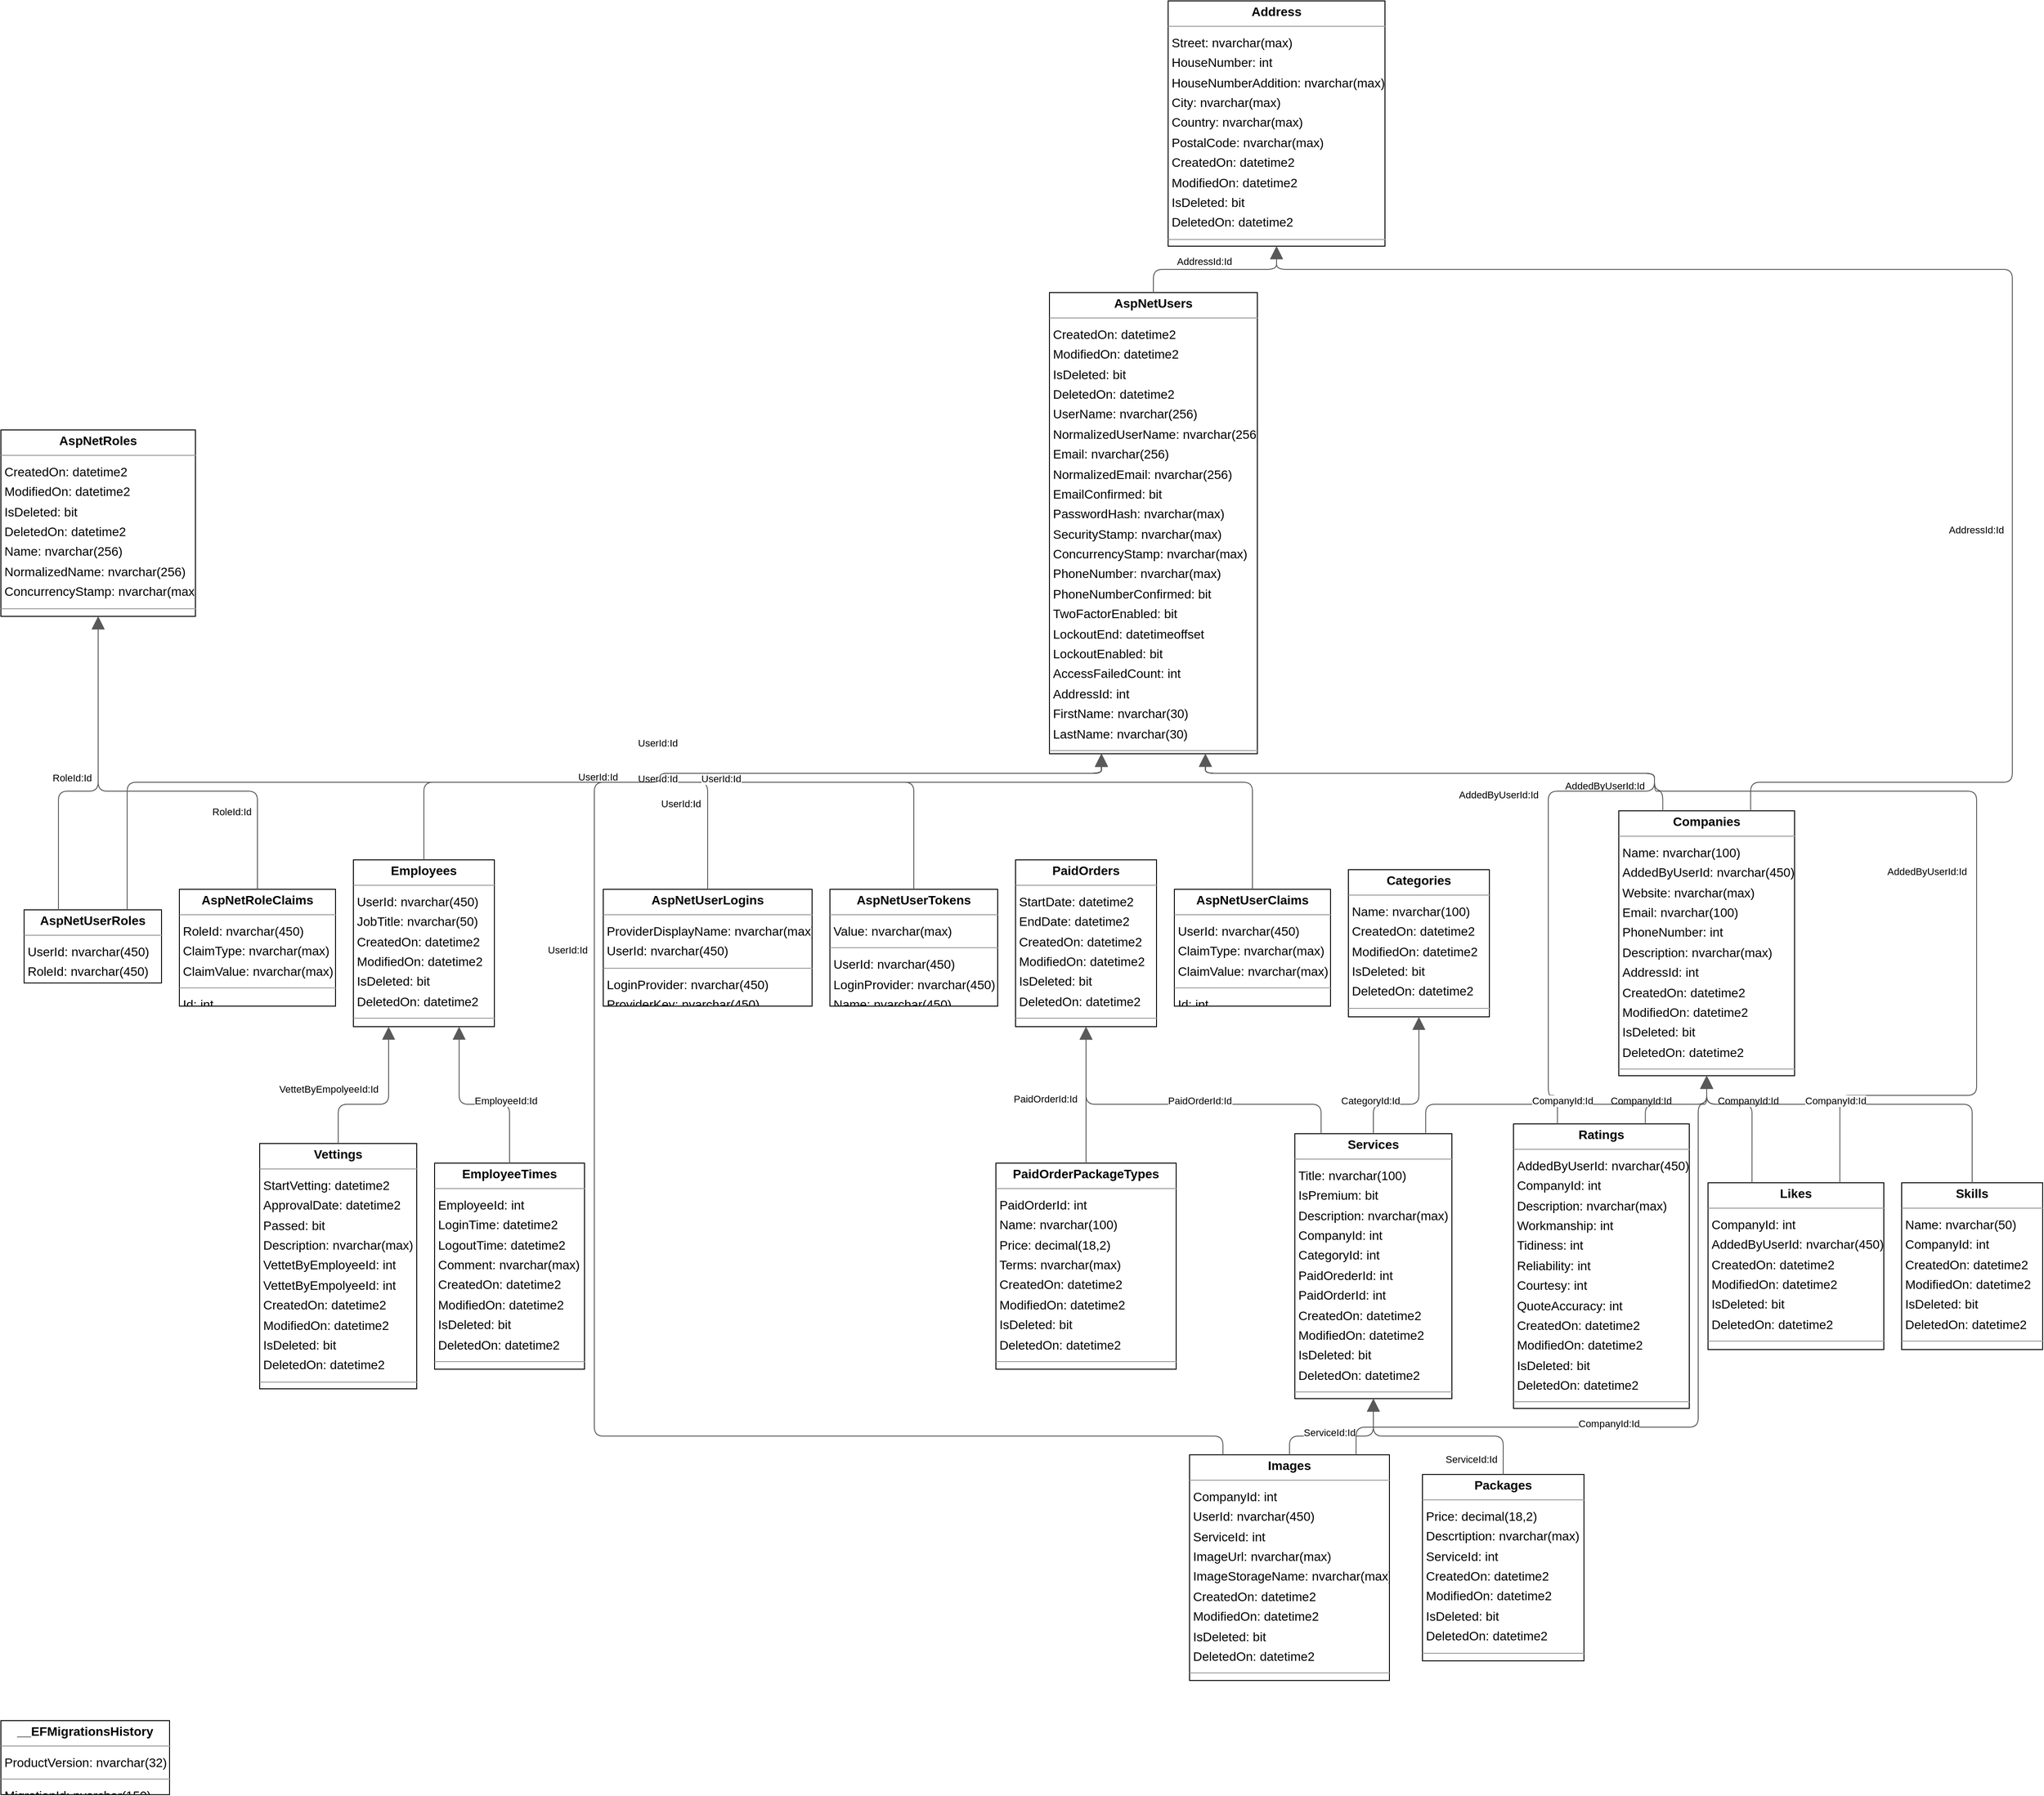 <mxGraphModel dx="0" dy="0" grid="1" gridSize="10" guides="1" tooltips="1" connect="1" arrows="1" fold="1" page="0" pageScale="1" background="none" math="0" shadow="0">
  <root>
    <mxCell id="0" />
    <mxCell id="1" parent="0" />
    <mxCell id="node13" parent="1" vertex="1" value="&lt;p style=&quot;margin:0px;margin-top:4px;text-align:center;&quot;&gt;&lt;b&gt;Address&lt;/b&gt;&lt;/p&gt;&lt;hr size=&quot;1&quot;/&gt;&lt;p style=&quot;margin:0 0 0 4px;line-height:1.6;&quot;&gt; Street: nvarchar(max)&lt;br/&gt; HouseNumber: int&lt;br/&gt; HouseNumberAddition: nvarchar(max)&lt;br/&gt; City: nvarchar(max)&lt;br/&gt; Country: nvarchar(max)&lt;br/&gt; PostalCode: nvarchar(max)&lt;br/&gt; CreatedOn: datetime2&lt;br/&gt; ModifiedOn: datetime2&lt;br/&gt; IsDeleted: bit&lt;br/&gt; DeletedOn: datetime2&lt;/p&gt;&lt;hr size=&quot;1&quot;/&gt;&lt;p style=&quot;margin:0 0 0 4px;line-height:1.6;&quot;&gt; Id: int&lt;/p&gt;" style="verticalAlign=top;align=left;overflow=fill;fontSize=14;fontFamily=Helvetica;html=1;rounded=0;shadow=0;comic=0;labelBackgroundColor=none;strokeWidth=1;">
      <mxGeometry x="1186" y="-259" width="243" height="275" as="geometry" />
    </mxCell>
    <mxCell id="node16" parent="1" vertex="1" value="&lt;p style=&quot;margin:0px;margin-top:4px;text-align:center;&quot;&gt;&lt;b&gt;AspNetRoleClaims&lt;/b&gt;&lt;/p&gt;&lt;hr size=&quot;1&quot;/&gt;&lt;p style=&quot;margin:0 0 0 4px;line-height:1.6;&quot;&gt; RoleId: nvarchar(450)&lt;br/&gt; ClaimType: nvarchar(max)&lt;br/&gt; ClaimValue: nvarchar(max)&lt;/p&gt;&lt;hr size=&quot;1&quot;/&gt;&lt;p style=&quot;margin:0 0 0 4px;line-height:1.6;&quot;&gt; Id: int&lt;/p&gt;" style="verticalAlign=top;align=left;overflow=fill;fontSize=14;fontFamily=Helvetica;html=1;rounded=0;shadow=0;comic=0;labelBackgroundColor=none;strokeWidth=1;">
      <mxGeometry x="78" y="737" width="175" height="131" as="geometry" />
    </mxCell>
    <mxCell id="node2" parent="1" vertex="1" value="&lt;p style=&quot;margin:0px;margin-top:4px;text-align:center;&quot;&gt;&lt;b&gt;AspNetRoles&lt;/b&gt;&lt;/p&gt;&lt;hr size=&quot;1&quot;/&gt;&lt;p style=&quot;margin:0 0 0 4px;line-height:1.6;&quot;&gt; CreatedOn: datetime2&lt;br/&gt; ModifiedOn: datetime2&lt;br/&gt; IsDeleted: bit&lt;br/&gt; DeletedOn: datetime2&lt;br/&gt; Name: nvarchar(256)&lt;br/&gt; NormalizedName: nvarchar(256)&lt;br/&gt; ConcurrencyStamp: nvarchar(max)&lt;/p&gt;&lt;hr size=&quot;1&quot;/&gt;&lt;p style=&quot;margin:0 0 0 4px;line-height:1.6;&quot;&gt; Id: nvarchar(450)&lt;/p&gt;" style="verticalAlign=top;align=left;overflow=fill;fontSize=14;fontFamily=Helvetica;html=1;rounded=0;shadow=0;comic=0;labelBackgroundColor=none;strokeWidth=1;">
      <mxGeometry x="-122" y="222" width="218" height="209" as="geometry" />
    </mxCell>
    <mxCell id="node17" parent="1" vertex="1" value="&lt;p style=&quot;margin:0px;margin-top:4px;text-align:center;&quot;&gt;&lt;b&gt;AspNetUserClaims&lt;/b&gt;&lt;/p&gt;&lt;hr size=&quot;1&quot;/&gt;&lt;p style=&quot;margin:0 0 0 4px;line-height:1.6;&quot;&gt; UserId: nvarchar(450)&lt;br/&gt; ClaimType: nvarchar(max)&lt;br/&gt; ClaimValue: nvarchar(max)&lt;/p&gt;&lt;hr size=&quot;1&quot;/&gt;&lt;p style=&quot;margin:0 0 0 4px;line-height:1.6;&quot;&gt; Id: int&lt;/p&gt;" style="verticalAlign=top;align=left;overflow=fill;fontSize=14;fontFamily=Helvetica;html=1;rounded=0;shadow=0;comic=0;labelBackgroundColor=none;strokeWidth=1;">
      <mxGeometry x="1193" y="737" width="175" height="131" as="geometry" />
    </mxCell>
    <mxCell id="node20" parent="1" vertex="1" value="&lt;p style=&quot;margin:0px;margin-top:4px;text-align:center;&quot;&gt;&lt;b&gt;AspNetUserLogins&lt;/b&gt;&lt;/p&gt;&lt;hr size=&quot;1&quot;/&gt;&lt;p style=&quot;margin:0 0 0 4px;line-height:1.6;&quot;&gt; ProviderDisplayName: nvarchar(max)&lt;br/&gt; UserId: nvarchar(450)&lt;/p&gt;&lt;hr size=&quot;1&quot;/&gt;&lt;p style=&quot;margin:0 0 0 4px;line-height:1.6;&quot;&gt; LoginProvider: nvarchar(450)&lt;br/&gt; ProviderKey: nvarchar(450)&lt;/p&gt;" style="verticalAlign=top;align=left;overflow=fill;fontSize=14;fontFamily=Helvetica;html=1;rounded=0;shadow=0;comic=0;labelBackgroundColor=none;strokeWidth=1;">
      <mxGeometry x="553" y="737" width="234" height="131" as="geometry" />
    </mxCell>
    <mxCell id="node11" parent="1" vertex="1" value="&lt;p style=&quot;margin:0px;margin-top:4px;text-align:center;&quot;&gt;&lt;b&gt;AspNetUserRoles&lt;/b&gt;&lt;/p&gt;&lt;hr size=&quot;1&quot;/&gt;&lt;p style=&quot;margin:0 0 0 4px;line-height:1.6;&quot;&gt; UserId: nvarchar(450)&lt;br/&gt; RoleId: nvarchar(450)&lt;/p&gt;" style="verticalAlign=top;align=left;overflow=fill;fontSize=14;fontFamily=Helvetica;html=1;rounded=0;shadow=0;comic=0;labelBackgroundColor=none;strokeWidth=1;">
      <mxGeometry x="-96" y="760" width="154" height="82" as="geometry" />
    </mxCell>
    <mxCell id="node10" parent="1" vertex="1" value="&lt;p style=&quot;margin:0px;margin-top:4px;text-align:center;&quot;&gt;&lt;b&gt;AspNetUserTokens&lt;/b&gt;&lt;/p&gt;&lt;hr size=&quot;1&quot;/&gt;&lt;p style=&quot;margin:0 0 0 4px;line-height:1.6;&quot;&gt; Value: nvarchar(max)&lt;/p&gt;&lt;hr size=&quot;1&quot;/&gt;&lt;p style=&quot;margin:0 0 0 4px;line-height:1.6;&quot;&gt; UserId: nvarchar(450)&lt;br/&gt; LoginProvider: nvarchar(450)&lt;br/&gt; Name: nvarchar(450)&lt;/p&gt;" style="verticalAlign=top;align=left;overflow=fill;fontSize=14;fontFamily=Helvetica;html=1;rounded=0;shadow=0;comic=0;labelBackgroundColor=none;strokeWidth=1;">
      <mxGeometry x="807" y="737" width="188" height="131" as="geometry" />
    </mxCell>
    <mxCell id="node8" parent="1" vertex="1" value="&lt;p style=&quot;margin:0px;margin-top:4px;text-align:center;&quot;&gt;&lt;b&gt;AspNetUsers&lt;/b&gt;&lt;/p&gt;&lt;hr size=&quot;1&quot;/&gt;&lt;p style=&quot;margin:0 0 0 4px;line-height:1.6;&quot;&gt; CreatedOn: datetime2&lt;br/&gt; ModifiedOn: datetime2&lt;br/&gt; IsDeleted: bit&lt;br/&gt; DeletedOn: datetime2&lt;br/&gt; UserName: nvarchar(256)&lt;br/&gt; NormalizedUserName: nvarchar(256)&lt;br/&gt; Email: nvarchar(256)&lt;br/&gt; NormalizedEmail: nvarchar(256)&lt;br/&gt; EmailConfirmed: bit&lt;br/&gt; PasswordHash: nvarchar(max)&lt;br/&gt; SecurityStamp: nvarchar(max)&lt;br/&gt; ConcurrencyStamp: nvarchar(max)&lt;br/&gt; PhoneNumber: nvarchar(max)&lt;br/&gt; PhoneNumberConfirmed: bit&lt;br/&gt; TwoFactorEnabled: bit&lt;br/&gt; LockoutEnd: datetimeoffset&lt;br/&gt; LockoutEnabled: bit&lt;br/&gt; AccessFailedCount: int&lt;br/&gt; AddressId: int&lt;br/&gt; FirstName: nvarchar(30)&lt;br/&gt; LastName: nvarchar(30)&lt;/p&gt;&lt;hr size=&quot;1&quot;/&gt;&lt;p style=&quot;margin:0 0 0 4px;line-height:1.6;&quot;&gt; Id: nvarchar(450)&lt;/p&gt;" style="verticalAlign=top;align=left;overflow=fill;fontSize=14;fontFamily=Helvetica;html=1;rounded=0;shadow=0;comic=0;labelBackgroundColor=none;strokeWidth=1;">
      <mxGeometry x="1053" y="68" width="233" height="517" as="geometry" />
    </mxCell>
    <mxCell id="node1" parent="1" vertex="1" value="&lt;p style=&quot;margin:0px;margin-top:4px;text-align:center;&quot;&gt;&lt;b&gt;Categories&lt;/b&gt;&lt;/p&gt;&lt;hr size=&quot;1&quot;/&gt;&lt;p style=&quot;margin:0 0 0 4px;line-height:1.6;&quot;&gt; Name: nvarchar(100)&lt;br/&gt; CreatedOn: datetime2&lt;br/&gt; ModifiedOn: datetime2&lt;br/&gt; IsDeleted: bit&lt;br/&gt; DeletedOn: datetime2&lt;/p&gt;&lt;hr size=&quot;1&quot;/&gt;&lt;p style=&quot;margin:0 0 0 4px;line-height:1.6;&quot;&gt; Id: int&lt;/p&gt;" style="verticalAlign=top;align=left;overflow=fill;fontSize=14;fontFamily=Helvetica;html=1;rounded=0;shadow=0;comic=0;labelBackgroundColor=none;strokeWidth=1;">
      <mxGeometry x="1388" y="715" width="158" height="165" as="geometry" />
    </mxCell>
    <mxCell id="node3" parent="1" vertex="1" value="&lt;p style=&quot;margin:0px;margin-top:4px;text-align:center;&quot;&gt;&lt;b&gt;Companies&lt;/b&gt;&lt;/p&gt;&lt;hr size=&quot;1&quot;/&gt;&lt;p style=&quot;margin:0 0 0 4px;line-height:1.6;&quot;&gt; Name: nvarchar(100)&lt;br/&gt; AddedByUserId: nvarchar(450)&lt;br/&gt; Website: nvarchar(max)&lt;br/&gt; Email: nvarchar(100)&lt;br/&gt; PhoneNumber: int&lt;br/&gt; Description: nvarchar(max)&lt;br/&gt; AddressId: int&lt;br/&gt; CreatedOn: datetime2&lt;br/&gt; ModifiedOn: datetime2&lt;br/&gt; IsDeleted: bit&lt;br/&gt; DeletedOn: datetime2&lt;/p&gt;&lt;hr size=&quot;1&quot;/&gt;&lt;p style=&quot;margin:0 0 0 4px;line-height:1.6;&quot;&gt; Id: int&lt;/p&gt;" style="verticalAlign=top;align=left;overflow=fill;fontSize=14;fontFamily=Helvetica;html=1;rounded=0;shadow=0;comic=0;labelBackgroundColor=none;strokeWidth=1;">
      <mxGeometry x="1691" y="649" width="197" height="297" as="geometry" />
    </mxCell>
    <mxCell id="node7" parent="1" vertex="1" value="&lt;p style=&quot;margin:0px;margin-top:4px;text-align:center;&quot;&gt;&lt;b&gt;EmployeeTimes&lt;/b&gt;&lt;/p&gt;&lt;hr size=&quot;1&quot;/&gt;&lt;p style=&quot;margin:0 0 0 4px;line-height:1.6;&quot;&gt; EmployeeId: int&lt;br/&gt; LoginTime: datetime2&lt;br/&gt; LogoutTime: datetime2&lt;br/&gt; Comment: nvarchar(max)&lt;br/&gt; CreatedOn: datetime2&lt;br/&gt; ModifiedOn: datetime2&lt;br/&gt; IsDeleted: bit&lt;br/&gt; DeletedOn: datetime2&lt;/p&gt;&lt;hr size=&quot;1&quot;/&gt;&lt;p style=&quot;margin:0 0 0 4px;line-height:1.6;&quot;&gt; Id: int&lt;/p&gt;" style="verticalAlign=top;align=left;overflow=fill;fontSize=14;fontFamily=Helvetica;html=1;rounded=0;shadow=0;comic=0;labelBackgroundColor=none;strokeWidth=1;">
      <mxGeometry x="364" y="1044" width="168" height="231" as="geometry" />
    </mxCell>
    <mxCell id="node19" parent="1" vertex="1" value="&lt;p style=&quot;margin:0px;margin-top:4px;text-align:center;&quot;&gt;&lt;b&gt;Employees&lt;/b&gt;&lt;/p&gt;&lt;hr size=&quot;1&quot;/&gt;&lt;p style=&quot;margin:0 0 0 4px;line-height:1.6;&quot;&gt; UserId: nvarchar(450)&lt;br/&gt; JobTitle: nvarchar(50)&lt;br/&gt; CreatedOn: datetime2&lt;br/&gt; ModifiedOn: datetime2&lt;br/&gt; IsDeleted: bit&lt;br/&gt; DeletedOn: datetime2&lt;/p&gt;&lt;hr size=&quot;1&quot;/&gt;&lt;p style=&quot;margin:0 0 0 4px;line-height:1.6;&quot;&gt; Id: int&lt;/p&gt;" style="verticalAlign=top;align=left;overflow=fill;fontSize=14;fontFamily=Helvetica;html=1;rounded=0;shadow=0;comic=0;labelBackgroundColor=none;strokeWidth=1;">
      <mxGeometry x="273" y="704" width="158" height="187" as="geometry" />
    </mxCell>
    <mxCell id="node4" parent="1" vertex="1" value="&lt;p style=&quot;margin:0px;margin-top:4px;text-align:center;&quot;&gt;&lt;b&gt;Images&lt;/b&gt;&lt;/p&gt;&lt;hr size=&quot;1&quot;/&gt;&lt;p style=&quot;margin:0 0 0 4px;line-height:1.6;&quot;&gt; CompanyId: int&lt;br/&gt; UserId: nvarchar(450)&lt;br/&gt; ServiceId: int&lt;br/&gt; ImageUrl: nvarchar(max)&lt;br/&gt; ImageStorageName: nvarchar(max)&lt;br/&gt; CreatedOn: datetime2&lt;br/&gt; ModifiedOn: datetime2&lt;br/&gt; IsDeleted: bit&lt;br/&gt; DeletedOn: datetime2&lt;/p&gt;&lt;hr size=&quot;1&quot;/&gt;&lt;p style=&quot;margin:0 0 0 4px;line-height:1.6;&quot;&gt; Id: int&lt;/p&gt;" style="verticalAlign=top;align=left;overflow=fill;fontSize=14;fontFamily=Helvetica;html=1;rounded=0;shadow=0;comic=0;labelBackgroundColor=none;strokeWidth=1;">
      <mxGeometry x="1210" y="1371" width="224" height="253" as="geometry" />
    </mxCell>
    <mxCell id="node0" parent="1" vertex="1" value="&lt;p style=&quot;margin:0px;margin-top:4px;text-align:center;&quot;&gt;&lt;b&gt;Likes&lt;/b&gt;&lt;/p&gt;&lt;hr size=&quot;1&quot;/&gt;&lt;p style=&quot;margin:0 0 0 4px;line-height:1.6;&quot;&gt; CompanyId: int&lt;br/&gt; AddedByUserId: nvarchar(450)&lt;br/&gt; CreatedOn: datetime2&lt;br/&gt; ModifiedOn: datetime2&lt;br/&gt; IsDeleted: bit&lt;br/&gt; DeletedOn: datetime2&lt;/p&gt;&lt;hr size=&quot;1&quot;/&gt;&lt;p style=&quot;margin:0 0 0 4px;line-height:1.6;&quot;&gt; Id: int&lt;/p&gt;" style="verticalAlign=top;align=left;overflow=fill;fontSize=14;fontFamily=Helvetica;html=1;rounded=0;shadow=0;comic=0;labelBackgroundColor=none;strokeWidth=1;">
      <mxGeometry x="1791" y="1066" width="197" height="187" as="geometry" />
    </mxCell>
    <mxCell id="node15" parent="1" vertex="1" value="&lt;p style=&quot;margin:0px;margin-top:4px;text-align:center;&quot;&gt;&lt;b&gt;Packages&lt;/b&gt;&lt;/p&gt;&lt;hr size=&quot;1&quot;/&gt;&lt;p style=&quot;margin:0 0 0 4px;line-height:1.6;&quot;&gt; Price: decimal(18,2)&lt;br/&gt; Descrtiption: nvarchar(max)&lt;br/&gt; ServiceId: int&lt;br/&gt; CreatedOn: datetime2&lt;br/&gt; ModifiedOn: datetime2&lt;br/&gt; IsDeleted: bit&lt;br/&gt; DeletedOn: datetime2&lt;/p&gt;&lt;hr size=&quot;1&quot;/&gt;&lt;p style=&quot;margin:0 0 0 4px;line-height:1.6;&quot;&gt; Id: int&lt;/p&gt;" style="verticalAlign=top;align=left;overflow=fill;fontSize=14;fontFamily=Helvetica;html=1;rounded=0;shadow=0;comic=0;labelBackgroundColor=none;strokeWidth=1;">
      <mxGeometry x="1471" y="1393" width="181" height="209" as="geometry" />
    </mxCell>
    <mxCell id="node12" parent="1" vertex="1" value="&lt;p style=&quot;margin:0px;margin-top:4px;text-align:center;&quot;&gt;&lt;b&gt;PaidOrderPackageTypes&lt;/b&gt;&lt;/p&gt;&lt;hr size=&quot;1&quot;/&gt;&lt;p style=&quot;margin:0 0 0 4px;line-height:1.6;&quot;&gt; PaidOrderId: int&lt;br/&gt; Name: nvarchar(100)&lt;br/&gt; Price: decimal(18,2)&lt;br/&gt; Terms: nvarchar(max)&lt;br/&gt; CreatedOn: datetime2&lt;br/&gt; ModifiedOn: datetime2&lt;br/&gt; IsDeleted: bit&lt;br/&gt; DeletedOn: datetime2&lt;/p&gt;&lt;hr size=&quot;1&quot;/&gt;&lt;p style=&quot;margin:0 0 0 4px;line-height:1.6;&quot;&gt; Id: int&lt;/p&gt;" style="verticalAlign=top;align=left;overflow=fill;fontSize=14;fontFamily=Helvetica;html=1;rounded=0;shadow=0;comic=0;labelBackgroundColor=none;strokeWidth=1;">
      <mxGeometry x="993" y="1044" width="202" height="231" as="geometry" />
    </mxCell>
    <mxCell id="node9" parent="1" vertex="1" value="&lt;p style=&quot;margin:0px;margin-top:4px;text-align:center;&quot;&gt;&lt;b&gt;PaidOrders&lt;/b&gt;&lt;/p&gt;&lt;hr size=&quot;1&quot;/&gt;&lt;p style=&quot;margin:0 0 0 4px;line-height:1.6;&quot;&gt; StartDate: datetime2&lt;br/&gt; EndDate: datetime2&lt;br/&gt; CreatedOn: datetime2&lt;br/&gt; ModifiedOn: datetime2&lt;br/&gt; IsDeleted: bit&lt;br/&gt; DeletedOn: datetime2&lt;/p&gt;&lt;hr size=&quot;1&quot;/&gt;&lt;p style=&quot;margin:0 0 0 4px;line-height:1.6;&quot;&gt; Id: int&lt;/p&gt;" style="verticalAlign=top;align=left;overflow=fill;fontSize=14;fontFamily=Helvetica;html=1;rounded=0;shadow=0;comic=0;labelBackgroundColor=none;strokeWidth=1;">
      <mxGeometry x="1015" y="704" width="158" height="187" as="geometry" />
    </mxCell>
    <mxCell id="node21" parent="1" vertex="1" value="&lt;p style=&quot;margin:0px;margin-top:4px;text-align:center;&quot;&gt;&lt;b&gt;Ratings&lt;/b&gt;&lt;/p&gt;&lt;hr size=&quot;1&quot;/&gt;&lt;p style=&quot;margin:0 0 0 4px;line-height:1.6;&quot;&gt; AddedByUserId: nvarchar(450)&lt;br/&gt; CompanyId: int&lt;br/&gt; Description: nvarchar(max)&lt;br/&gt; Workmanship: int&lt;br/&gt; Tidiness: int&lt;br/&gt; Reliability: int&lt;br/&gt; Courtesy: int&lt;br/&gt; QuoteAccuracy: int&lt;br/&gt; CreatedOn: datetime2&lt;br/&gt; ModifiedOn: datetime2&lt;br/&gt; IsDeleted: bit&lt;br/&gt; DeletedOn: datetime2&lt;/p&gt;&lt;hr size=&quot;1&quot;/&gt;&lt;p style=&quot;margin:0 0 0 4px;line-height:1.6;&quot;&gt; Id: int&lt;/p&gt;" style="verticalAlign=top;align=left;overflow=fill;fontSize=14;fontFamily=Helvetica;html=1;rounded=0;shadow=0;comic=0;labelBackgroundColor=none;strokeWidth=1;">
      <mxGeometry x="1573" y="1000" width="197" height="319" as="geometry" />
    </mxCell>
    <mxCell id="node6" parent="1" vertex="1" value="&lt;p style=&quot;margin:0px;margin-top:4px;text-align:center;&quot;&gt;&lt;b&gt;Services&lt;/b&gt;&lt;/p&gt;&lt;hr size=&quot;1&quot;/&gt;&lt;p style=&quot;margin:0 0 0 4px;line-height:1.6;&quot;&gt; Title: nvarchar(100)&lt;br/&gt; IsPremium: bit&lt;br/&gt; Description: nvarchar(max)&lt;br/&gt; CompanyId: int&lt;br/&gt; CategoryId: int&lt;br/&gt; PaidOrederId: int&lt;br/&gt; PaidOrderId: int&lt;br/&gt; CreatedOn: datetime2&lt;br/&gt; ModifiedOn: datetime2&lt;br/&gt; IsDeleted: bit&lt;br/&gt; DeletedOn: datetime2&lt;/p&gt;&lt;hr size=&quot;1&quot;/&gt;&lt;p style=&quot;margin:0 0 0 4px;line-height:1.6;&quot;&gt; Id: int&lt;/p&gt;" style="verticalAlign=top;align=left;overflow=fill;fontSize=14;fontFamily=Helvetica;html=1;rounded=0;shadow=0;comic=0;labelBackgroundColor=none;strokeWidth=1;">
      <mxGeometry x="1328" y="1011" width="176" height="297" as="geometry" />
    </mxCell>
    <mxCell id="node14" parent="1" vertex="1" value="&lt;p style=&quot;margin:0px;margin-top:4px;text-align:center;&quot;&gt;&lt;b&gt;Skills&lt;/b&gt;&lt;/p&gt;&lt;hr size=&quot;1&quot;/&gt;&lt;p style=&quot;margin:0 0 0 4px;line-height:1.6;&quot;&gt; Name: nvarchar(50)&lt;br/&gt; CompanyId: int&lt;br/&gt; CreatedOn: datetime2&lt;br/&gt; ModifiedOn: datetime2&lt;br/&gt; IsDeleted: bit&lt;br/&gt; DeletedOn: datetime2&lt;/p&gt;&lt;hr size=&quot;1&quot;/&gt;&lt;p style=&quot;margin:0 0 0 4px;line-height:1.6;&quot;&gt; Id: int&lt;/p&gt;" style="verticalAlign=top;align=left;overflow=fill;fontSize=14;fontFamily=Helvetica;html=1;rounded=0;shadow=0;comic=0;labelBackgroundColor=none;strokeWidth=1;">
      <mxGeometry x="2008" y="1066" width="158" height="187" as="geometry" />
    </mxCell>
    <mxCell id="node18" parent="1" vertex="1" value="&lt;p style=&quot;margin:0px;margin-top:4px;text-align:center;&quot;&gt;&lt;b&gt;Vettings&lt;/b&gt;&lt;/p&gt;&lt;hr size=&quot;1&quot;/&gt;&lt;p style=&quot;margin:0 0 0 4px;line-height:1.6;&quot;&gt; StartVetting: datetime2&lt;br/&gt; ApprovalDate: datetime2&lt;br/&gt; Passed: bit&lt;br/&gt; Description: nvarchar(max)&lt;br/&gt; VettetByEmployeeId: int&lt;br/&gt; VettetByEmpolyeeId: int&lt;br/&gt; CreatedOn: datetime2&lt;br/&gt; ModifiedOn: datetime2&lt;br/&gt; IsDeleted: bit&lt;br/&gt; DeletedOn: datetime2&lt;/p&gt;&lt;hr size=&quot;1&quot;/&gt;&lt;p style=&quot;margin:0 0 0 4px;line-height:1.6;&quot;&gt; Id: int&lt;/p&gt;" style="verticalAlign=top;align=left;overflow=fill;fontSize=14;fontFamily=Helvetica;html=1;rounded=0;shadow=0;comic=0;labelBackgroundColor=none;strokeWidth=1;">
      <mxGeometry x="168" y="1022" width="176" height="275" as="geometry" />
    </mxCell>
    <mxCell id="node5" parent="1" vertex="1" value="&lt;p style=&quot;margin:0px;margin-top:4px;text-align:center;&quot;&gt;&lt;b&gt;__EFMigrationsHistory&lt;/b&gt;&lt;/p&gt;&lt;hr size=&quot;1&quot;/&gt;&lt;p style=&quot;margin:0 0 0 4px;line-height:1.6;&quot;&gt; ProductVersion: nvarchar(32)&lt;/p&gt;&lt;hr size=&quot;1&quot;/&gt;&lt;p style=&quot;margin:0 0 0 4px;line-height:1.6;&quot;&gt; MigrationId: nvarchar(150)&lt;/p&gt;" style="verticalAlign=top;align=left;overflow=fill;fontSize=14;fontFamily=Helvetica;html=1;rounded=0;shadow=0;comic=0;labelBackgroundColor=none;strokeWidth=1;">
      <mxGeometry x="-122" y="1669" width="189" height="83" as="geometry" />
    </mxCell>
    <mxCell id="edge3" edge="1" value="" parent="1" source="node16" target="node2" style="html=1;rounded=1;edgeStyle=orthogonalEdgeStyle;dashed=0;startArrow=none;endArrow=block;endSize=12;strokeColor=#595959;exitX=0.500;exitY=0.000;exitDx=0;exitDy=0;entryX=0.500;entryY=1.000;entryDx=0;entryDy=0;">
      <mxGeometry width="50" height="50" relative="1" as="geometry">
        <Array as="points">
          <mxPoint x="166" y="627" />
          <mxPoint x="-13" y="627" />
        </Array>
      </mxGeometry>
    </mxCell>
    <mxCell id="label20" parent="edge3" vertex="1" connectable="0" value="RoleId:Id" style="edgeLabel;resizable=0;html=1;align=left;verticalAlign=top;strokeColor=default;">
      <mxGeometry x="113" y="637" as="geometry" />
    </mxCell>
    <mxCell id="edge21" edge="1" value="" parent="1" source="node17" target="node8" style="html=1;rounded=1;edgeStyle=orthogonalEdgeStyle;dashed=0;startArrow=none;endArrow=block;endSize=12;strokeColor=#595959;exitX=0.500;exitY=0.000;exitDx=0;exitDy=0;entryX=0.250;entryY=1.000;entryDx=0;entryDy=0;">
      <mxGeometry width="50" height="50" relative="1" as="geometry">
        <Array as="points">
          <mxPoint x="1281" y="617" />
          <mxPoint x="617" y="617" />
          <mxPoint x="617" y="607" />
          <mxPoint x="1111" y="607" />
        </Array>
      </mxGeometry>
    </mxCell>
    <mxCell id="label128" parent="edge21" vertex="1" connectable="0" value="UserId:Id" style="edgeLabel;resizable=0;html=1;align=left;verticalAlign=top;strokeColor=default;">
      <mxGeometry x="590" y="560" as="geometry" />
    </mxCell>
    <mxCell id="edge10" edge="1" value="" parent="1" source="node20" target="node8" style="html=1;rounded=1;edgeStyle=orthogonalEdgeStyle;dashed=0;startArrow=none;endArrow=block;endSize=12;strokeColor=#595959;exitX=0.500;exitY=0.000;exitDx=0;exitDy=0;entryX=0.250;entryY=1.000;entryDx=0;entryDy=0;">
      <mxGeometry width="50" height="50" relative="1" as="geometry">
        <Array as="points">
          <mxPoint x="670" y="617" />
          <mxPoint x="617" y="617" />
          <mxPoint x="617" y="607" />
          <mxPoint x="1111" y="607" />
        </Array>
      </mxGeometry>
    </mxCell>
    <mxCell id="label62" parent="edge10" vertex="1" connectable="0" value="UserId:Id" style="edgeLabel;resizable=0;html=1;align=left;verticalAlign=top;strokeColor=default;">
      <mxGeometry x="616" y="628" as="geometry" />
    </mxCell>
    <mxCell id="edge19" edge="1" value="" parent="1" source="node11" target="node2" style="html=1;rounded=1;edgeStyle=orthogonalEdgeStyle;dashed=0;startArrow=none;endArrow=block;endSize=12;strokeColor=#595959;exitX=0.250;exitY=0.000;exitDx=0;exitDy=0;entryX=0.500;entryY=1.000;entryDx=0;entryDy=0;">
      <mxGeometry width="50" height="50" relative="1" as="geometry">
        <Array as="points">
          <mxPoint x="-57" y="627" />
          <mxPoint x="-13" y="627" />
        </Array>
      </mxGeometry>
    </mxCell>
    <mxCell id="label116" parent="edge19" vertex="1" connectable="0" value="RoleId:Id" style="edgeLabel;resizable=0;html=1;align=left;verticalAlign=top;strokeColor=default;">
      <mxGeometry x="-66" y="599" as="geometry" />
    </mxCell>
    <mxCell id="edge9" edge="1" value="" parent="1" source="node11" target="node8" style="html=1;rounded=1;edgeStyle=orthogonalEdgeStyle;dashed=0;startArrow=none;endArrow=block;endSize=12;strokeColor=#595959;exitX=0.750;exitY=0.000;exitDx=0;exitDy=0;entryX=0.250;entryY=1.000;entryDx=0;entryDy=0;">
      <mxGeometry width="50" height="50" relative="1" as="geometry">
        <Array as="points">
          <mxPoint x="20" y="617" />
          <mxPoint x="617" y="617" />
          <mxPoint x="617" y="607" />
          <mxPoint x="1111" y="607" />
        </Array>
      </mxGeometry>
    </mxCell>
    <mxCell id="label56" parent="edge9" vertex="1" connectable="0" value="UserId:Id" style="edgeLabel;resizable=0;html=1;align=left;verticalAlign=top;strokeColor=default;">
      <mxGeometry x="523" y="598" as="geometry" />
    </mxCell>
    <mxCell id="edge6" edge="1" value="" parent="1" source="node10" target="node8" style="html=1;rounded=1;edgeStyle=orthogonalEdgeStyle;dashed=0;startArrow=none;endArrow=block;endSize=12;strokeColor=#595959;exitX=0.500;exitY=0.000;exitDx=0;exitDy=0;entryX=0.250;entryY=1.000;entryDx=0;entryDy=0;">
      <mxGeometry width="50" height="50" relative="1" as="geometry">
        <Array as="points">
          <mxPoint x="901" y="617" />
          <mxPoint x="617" y="617" />
          <mxPoint x="617" y="607" />
          <mxPoint x="1111" y="607" />
        </Array>
      </mxGeometry>
    </mxCell>
    <mxCell id="label38" parent="edge6" vertex="1" connectable="0" value="UserId:Id" style="edgeLabel;resizable=0;html=1;align=left;verticalAlign=top;strokeColor=default;">
      <mxGeometry x="661" y="600" as="geometry" />
    </mxCell>
    <mxCell id="edge5" edge="1" value="" parent="1" source="node8" target="node13" style="html=1;rounded=1;edgeStyle=orthogonalEdgeStyle;dashed=0;startArrow=none;endArrow=block;endSize=12;strokeColor=#595959;exitX=0.500;exitY=0.000;exitDx=0;exitDy=0;entryX=0.500;entryY=1.000;entryDx=0;entryDy=0;">
      <mxGeometry width="50" height="50" relative="1" as="geometry">
        <Array as="points">
          <mxPoint x="1169" y="42" />
          <mxPoint x="1307" y="42" />
        </Array>
      </mxGeometry>
    </mxCell>
    <mxCell id="label32" parent="edge5" vertex="1" connectable="0" value="AddressId:Id" style="edgeLabel;resizable=0;html=1;align=left;verticalAlign=top;strokeColor=default;">
      <mxGeometry x="1194" y="20" as="geometry" />
    </mxCell>
    <mxCell id="edge22" edge="1" value="" parent="1" source="node3" target="node13" style="html=1;rounded=1;edgeStyle=orthogonalEdgeStyle;dashed=0;startArrow=none;endArrow=block;endSize=12;strokeColor=#595959;exitX=0.750;exitY=0.000;exitDx=0;exitDy=0;entryX=0.500;entryY=1.000;entryDx=0;entryDy=0;">
      <mxGeometry width="50" height="50" relative="1" as="geometry">
        <Array as="points">
          <mxPoint x="1839" y="617" />
          <mxPoint x="2132" y="617" />
          <mxPoint x="2132" y="42" />
          <mxPoint x="1307" y="42" />
        </Array>
      </mxGeometry>
    </mxCell>
    <mxCell id="label134" parent="edge22" vertex="1" connectable="0" value="AddressId:Id" style="edgeLabel;resizable=0;html=1;align=left;verticalAlign=top;strokeColor=default;">
      <mxGeometry x="2059" y="321" as="geometry" />
    </mxCell>
    <mxCell id="edge12" edge="1" value="" parent="1" source="node3" target="node8" style="html=1;rounded=1;edgeStyle=orthogonalEdgeStyle;dashed=0;startArrow=none;endArrow=block;endSize=12;strokeColor=#595959;exitX=0.250;exitY=0.000;exitDx=0;exitDy=0;entryX=0.750;entryY=1.000;entryDx=0;entryDy=0;">
      <mxGeometry width="50" height="50" relative="1" as="geometry">
        <Array as="points">
          <mxPoint x="1740" y="627" />
          <mxPoint x="1731" y="627" />
          <mxPoint x="1731" y="607" />
          <mxPoint x="1228" y="607" />
        </Array>
      </mxGeometry>
    </mxCell>
    <mxCell id="label74" parent="edge12" vertex="1" connectable="0" value="AddedByUserId:Id" style="edgeLabel;resizable=0;html=1;align=left;verticalAlign=top;strokeColor=default;">
      <mxGeometry x="1629" y="608" as="geometry" />
    </mxCell>
    <mxCell id="edge11" edge="1" value="" parent="1" source="node7" target="node19" style="html=1;rounded=1;edgeStyle=orthogonalEdgeStyle;dashed=0;startArrow=none;endArrow=block;endSize=12;strokeColor=#595959;exitX=0.500;exitY=0.000;exitDx=0;exitDy=0;entryX=0.750;entryY=1.000;entryDx=0;entryDy=0;">
      <mxGeometry width="50" height="50" relative="1" as="geometry">
        <Array as="points">
          <mxPoint x="448" y="978" />
          <mxPoint x="392" y="978" />
        </Array>
      </mxGeometry>
    </mxCell>
    <mxCell id="label68" parent="edge11" vertex="1" connectable="0" value="EmployeeId:Id" style="edgeLabel;resizable=0;html=1;align=left;verticalAlign=top;strokeColor=default;">
      <mxGeometry x="407" y="961" as="geometry" />
    </mxCell>
    <mxCell id="edge2" edge="1" value="" parent="1" source="node19" target="node8" style="html=1;rounded=1;edgeStyle=orthogonalEdgeStyle;dashed=0;startArrow=none;endArrow=block;endSize=12;strokeColor=#595959;exitX=0.500;exitY=0.000;exitDx=0;exitDy=0;entryX=0.250;entryY=1.000;entryDx=0;entryDy=0;">
      <mxGeometry width="50" height="50" relative="1" as="geometry">
        <Array as="points">
          <mxPoint x="352" y="617" />
          <mxPoint x="617" y="617" />
          <mxPoint x="617" y="607" />
          <mxPoint x="1111" y="607" />
        </Array>
      </mxGeometry>
    </mxCell>
    <mxCell id="label14" parent="edge2" vertex="1" connectable="0" value="UserId:Id" style="edgeLabel;resizable=0;html=1;align=left;verticalAlign=top;strokeColor=default;">
      <mxGeometry x="590" y="600" as="geometry" />
    </mxCell>
    <mxCell id="edge14" edge="1" value="" parent="1" source="node4" target="node8" style="html=1;rounded=1;edgeStyle=orthogonalEdgeStyle;dashed=0;startArrow=none;endArrow=block;endSize=12;strokeColor=#595959;exitX=0.167;exitY=0.000;exitDx=0;exitDy=0;entryX=0.250;entryY=1.000;entryDx=0;entryDy=0;">
      <mxGeometry width="50" height="50" relative="1" as="geometry">
        <Array as="points">
          <mxPoint x="1248" y="1350" />
          <mxPoint x="543" y="1350" />
          <mxPoint x="543" y="617" />
          <mxPoint x="617" y="617" />
          <mxPoint x="617" y="607" />
          <mxPoint x="1111" y="607" />
        </Array>
      </mxGeometry>
    </mxCell>
    <mxCell id="label86" parent="edge14" vertex="1" connectable="0" value="UserId:Id" style="edgeLabel;resizable=0;html=1;align=left;verticalAlign=top;strokeColor=default;">
      <mxGeometry x="489" y="792" as="geometry" />
    </mxCell>
    <mxCell id="edge1" edge="1" value="" parent="1" source="node4" target="node3" style="html=1;rounded=1;edgeStyle=orthogonalEdgeStyle;dashed=0;startArrow=none;endArrow=block;endSize=12;strokeColor=#595959;exitX=0.833;exitY=0.000;exitDx=0;exitDy=0;entryX=0.500;entryY=1.000;entryDx=0;entryDy=0;">
      <mxGeometry width="50" height="50" relative="1" as="geometry">
        <Array as="points">
          <mxPoint x="1397" y="1340" />
          <mxPoint x="1780" y="1340" />
          <mxPoint x="1780" y="978" />
          <mxPoint x="1789" y="978" />
        </Array>
      </mxGeometry>
    </mxCell>
    <mxCell id="label8" parent="edge1" vertex="1" connectable="0" value="CompanyId:Id" style="edgeLabel;resizable=0;html=1;align=left;verticalAlign=top;strokeColor=default;">
      <mxGeometry x="1644" y="1323" as="geometry" />
    </mxCell>
    <mxCell id="edge15" edge="1" value="" parent="1" source="node4" target="node6" style="html=1;rounded=1;edgeStyle=orthogonalEdgeStyle;dashed=0;startArrow=none;endArrow=block;endSize=12;strokeColor=#595959;exitX=0.500;exitY=0.000;exitDx=0;exitDy=0;entryX=0.500;entryY=1.000;entryDx=0;entryDy=0;">
      <mxGeometry width="50" height="50" relative="1" as="geometry">
        <Array as="points">
          <mxPoint x="1322" y="1350" />
          <mxPoint x="1416" y="1350" />
        </Array>
      </mxGeometry>
    </mxCell>
    <mxCell id="label92" parent="edge15" vertex="1" connectable="0" value="ServiceId:Id" style="edgeLabel;resizable=0;html=1;align=left;verticalAlign=top;strokeColor=default;">
      <mxGeometry x="1336" y="1333" as="geometry" />
    </mxCell>
    <mxCell id="edge24" edge="1" value="" parent="1" source="node0" target="node8" style="html=1;rounded=1;edgeStyle=orthogonalEdgeStyle;dashed=0;startArrow=none;endArrow=block;endSize=12;strokeColor=#595959;exitX=0.750;exitY=0.000;exitDx=0;exitDy=0;entryX=0.750;entryY=1.000;entryDx=0;entryDy=0;">
      <mxGeometry width="50" height="50" relative="1" as="geometry">
        <Array as="points">
          <mxPoint x="1938" y="968" />
          <mxPoint x="2092" y="968" />
          <mxPoint x="2092" y="627" />
          <mxPoint x="1731" y="627" />
          <mxPoint x="1731" y="607" />
          <mxPoint x="1228" y="607" />
        </Array>
      </mxGeometry>
    </mxCell>
    <mxCell id="label146" parent="edge24" vertex="1" connectable="0" value="AddedByUserId:Id" style="edgeLabel;resizable=0;html=1;align=left;verticalAlign=top;strokeColor=default;">
      <mxGeometry x="1990" y="704" as="geometry" />
    </mxCell>
    <mxCell id="edge20" edge="1" value="" parent="1" source="node0" target="node3" style="html=1;rounded=1;edgeStyle=orthogonalEdgeStyle;dashed=0;startArrow=none;endArrow=block;endSize=12;strokeColor=#595959;exitX=0.250;exitY=0.000;exitDx=0;exitDy=0;entryX=0.500;entryY=1.000;entryDx=0;entryDy=0;">
      <mxGeometry width="50" height="50" relative="1" as="geometry">
        <Array as="points">
          <mxPoint x="1840" y="978" />
          <mxPoint x="1789" y="978" />
        </Array>
      </mxGeometry>
    </mxCell>
    <mxCell id="label122" parent="edge20" vertex="1" connectable="0" value="CompanyId:Id" style="edgeLabel;resizable=0;html=1;align=left;verticalAlign=top;strokeColor=default;">
      <mxGeometry x="1800" y="961" as="geometry" />
    </mxCell>
    <mxCell id="edge13" edge="1" value="" parent="1" source="node15" target="node6" style="html=1;rounded=1;edgeStyle=orthogonalEdgeStyle;dashed=0;startArrow=none;endArrow=block;endSize=12;strokeColor=#595959;exitX=0.500;exitY=0.000;exitDx=0;exitDy=0;entryX=0.500;entryY=1.000;entryDx=0;entryDy=0;">
      <mxGeometry width="50" height="50" relative="1" as="geometry">
        <Array as="points">
          <mxPoint x="1562" y="1350" />
          <mxPoint x="1416" y="1350" />
        </Array>
      </mxGeometry>
    </mxCell>
    <mxCell id="label80" parent="edge13" vertex="1" connectable="0" value="ServiceId:Id" style="edgeLabel;resizable=0;html=1;align=left;verticalAlign=top;strokeColor=default;">
      <mxGeometry x="1495" y="1363" as="geometry" />
    </mxCell>
    <mxCell id="edge16" edge="1" value="" parent="1" source="node12" target="node9" style="html=1;rounded=1;edgeStyle=orthogonalEdgeStyle;dashed=0;startArrow=none;endArrow=block;endSize=12;strokeColor=#595959;exitX=0.500;exitY=0.000;exitDx=0;exitDy=0;entryX=0.500;entryY=1.000;entryDx=0;entryDy=0;">
      <mxGeometry width="50" height="50" relative="1" as="geometry">
        <Array as="points" />
      </mxGeometry>
    </mxCell>
    <mxCell id="label98" parent="edge16" vertex="1" connectable="0" value="PaidOrderId:Id" style="edgeLabel;resizable=0;html=1;align=left;verticalAlign=top;strokeColor=default;">
      <mxGeometry x="1011" y="959" as="geometry" />
    </mxCell>
    <mxCell id="edge7" edge="1" value="" parent="1" source="node21" target="node8" style="html=1;rounded=1;edgeStyle=orthogonalEdgeStyle;dashed=0;startArrow=none;endArrow=block;endSize=12;strokeColor=#595959;exitX=0.250;exitY=0.000;exitDx=0;exitDy=0;entryX=0.750;entryY=1.000;entryDx=0;entryDy=0;">
      <mxGeometry width="50" height="50" relative="1" as="geometry">
        <Array as="points">
          <mxPoint x="1622" y="968" />
          <mxPoint x="1612" y="968" />
          <mxPoint x="1612" y="627" />
          <mxPoint x="1731" y="627" />
          <mxPoint x="1731" y="607" />
          <mxPoint x="1228" y="607" />
        </Array>
      </mxGeometry>
    </mxCell>
    <mxCell id="label44" parent="edge7" vertex="1" connectable="0" value="AddedByUserId:Id" style="edgeLabel;resizable=0;html=1;align=left;verticalAlign=top;strokeColor=default;">
      <mxGeometry x="1510" y="618" as="geometry" />
    </mxCell>
    <mxCell id="edge18" edge="1" value="" parent="1" source="node21" target="node3" style="html=1;rounded=1;edgeStyle=orthogonalEdgeStyle;dashed=0;startArrow=none;endArrow=block;endSize=12;strokeColor=#595959;exitX=0.750;exitY=0.000;exitDx=0;exitDy=0;entryX=0.500;entryY=1.000;entryDx=0;entryDy=0;">
      <mxGeometry width="50" height="50" relative="1" as="geometry">
        <Array as="points">
          <mxPoint x="1720" y="978" />
          <mxPoint x="1789" y="978" />
        </Array>
      </mxGeometry>
    </mxCell>
    <mxCell id="label110" parent="edge18" vertex="1" connectable="0" value="CompanyId:Id" style="edgeLabel;resizable=0;html=1;align=left;verticalAlign=top;strokeColor=default;">
      <mxGeometry x="1680" y="961" as="geometry" />
    </mxCell>
    <mxCell id="edge8" edge="1" value="" parent="1" source="node6" target="node1" style="html=1;rounded=1;edgeStyle=orthogonalEdgeStyle;dashed=0;startArrow=none;endArrow=block;endSize=12;strokeColor=#595959;exitX=0.500;exitY=0.000;exitDx=0;exitDy=0;entryX=0.500;entryY=1.000;entryDx=0;entryDy=0;">
      <mxGeometry width="50" height="50" relative="1" as="geometry">
        <Array as="points">
          <mxPoint x="1416" y="978" />
          <mxPoint x="1467" y="978" />
        </Array>
      </mxGeometry>
    </mxCell>
    <mxCell id="label50" parent="edge8" vertex="1" connectable="0" value="CategoryId:Id" style="edgeLabel;resizable=0;html=1;align=left;verticalAlign=top;strokeColor=default;">
      <mxGeometry x="1378" y="961" as="geometry" />
    </mxCell>
    <mxCell id="edge23" edge="1" value="" parent="1" source="node6" target="node3" style="html=1;rounded=1;edgeStyle=orthogonalEdgeStyle;dashed=0;startArrow=none;endArrow=block;endSize=12;strokeColor=#595959;exitX=0.833;exitY=0.000;exitDx=0;exitDy=0;entryX=0.500;entryY=1.000;entryDx=0;entryDy=0;">
      <mxGeometry width="50" height="50" relative="1" as="geometry">
        <Array as="points">
          <mxPoint x="1475" y="978" />
          <mxPoint x="1789" y="978" />
        </Array>
      </mxGeometry>
    </mxCell>
    <mxCell id="label140" parent="edge23" vertex="1" connectable="0" value="CompanyId:Id" style="edgeLabel;resizable=0;html=1;align=left;verticalAlign=top;strokeColor=default;">
      <mxGeometry x="1592" y="961" as="geometry" />
    </mxCell>
    <mxCell id="edge0" edge="1" value="" parent="1" source="node6" target="node9" style="html=1;rounded=1;edgeStyle=orthogonalEdgeStyle;dashed=0;startArrow=none;endArrow=block;endSize=12;strokeColor=#595959;exitX=0.167;exitY=0.000;exitDx=0;exitDy=0;entryX=0.500;entryY=1.000;entryDx=0;entryDy=0;">
      <mxGeometry width="50" height="50" relative="1" as="geometry">
        <Array as="points">
          <mxPoint x="1358" y="978" />
          <mxPoint x="1094" y="978" />
        </Array>
      </mxGeometry>
    </mxCell>
    <mxCell id="label2" parent="edge0" vertex="1" connectable="0" value="PaidOrderId:Id" style="edgeLabel;resizable=0;html=1;align=left;verticalAlign=top;strokeColor=default;">
      <mxGeometry x="1184" y="961" as="geometry" />
    </mxCell>
    <mxCell id="edge17" edge="1" value="" parent="1" source="node14" target="node3" style="html=1;rounded=1;edgeStyle=orthogonalEdgeStyle;dashed=0;startArrow=none;endArrow=block;endSize=12;strokeColor=#595959;exitX=0.500;exitY=0.000;exitDx=0;exitDy=0;entryX=0.500;entryY=1.000;entryDx=0;entryDy=0;">
      <mxGeometry width="50" height="50" relative="1" as="geometry">
        <Array as="points">
          <mxPoint x="2087" y="978" />
          <mxPoint x="1789" y="978" />
        </Array>
      </mxGeometry>
    </mxCell>
    <mxCell id="label104" parent="edge17" vertex="1" connectable="0" value="CompanyId:Id" style="edgeLabel;resizable=0;html=1;align=left;verticalAlign=top;strokeColor=default;">
      <mxGeometry x="1898" y="961" as="geometry" />
    </mxCell>
    <mxCell id="edge4" edge="1" value="" parent="1" source="node18" target="node19" style="html=1;rounded=1;edgeStyle=orthogonalEdgeStyle;dashed=0;startArrow=none;endArrow=block;endSize=12;strokeColor=#595959;exitX=0.500;exitY=0.000;exitDx=0;exitDy=0;entryX=0.250;entryY=1.000;entryDx=0;entryDy=0;">
      <mxGeometry width="50" height="50" relative="1" as="geometry">
        <Array as="points">
          <mxPoint x="256" y="978" />
          <mxPoint x="313" y="978" />
        </Array>
      </mxGeometry>
    </mxCell>
    <mxCell id="label26" parent="edge4" vertex="1" connectable="0" value="VettetByEmpolyeeId:Id" style="edgeLabel;resizable=0;html=1;align=left;verticalAlign=top;strokeColor=default;">
      <mxGeometry x="188" y="948" as="geometry" />
    </mxCell>
  </root>
</mxGraphModel>
